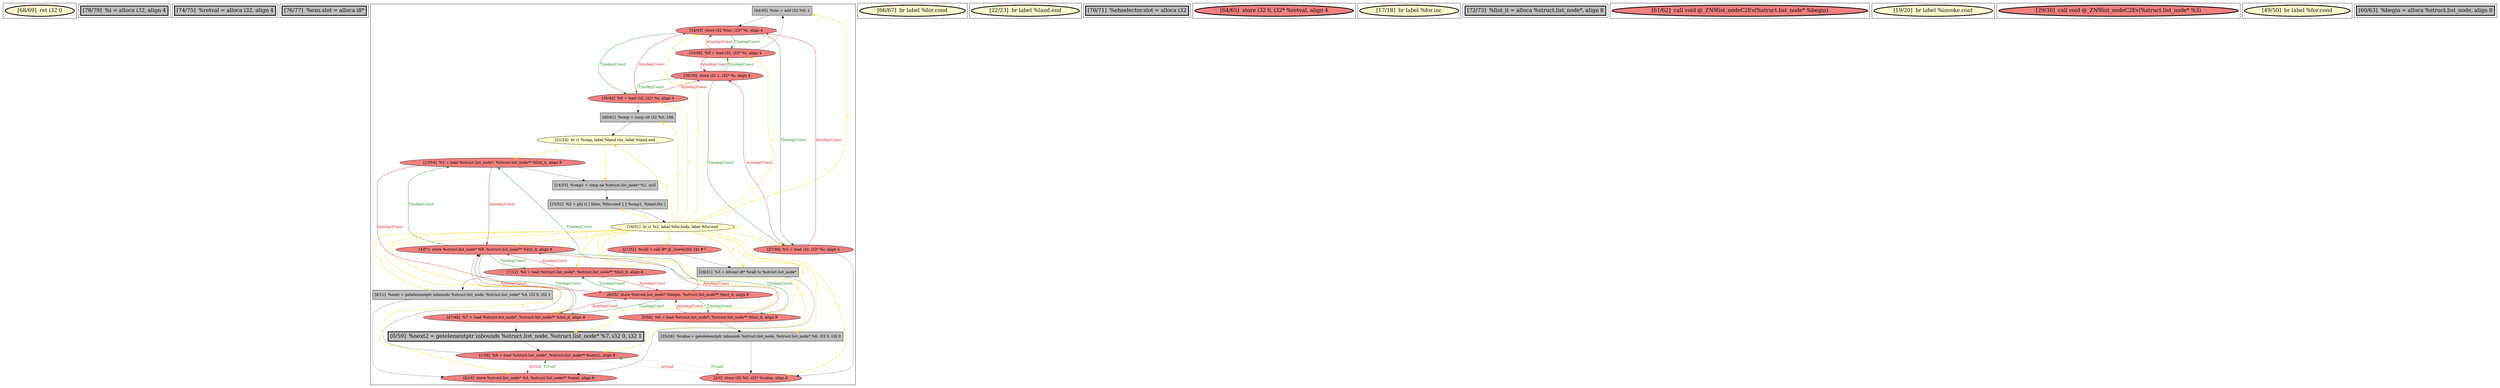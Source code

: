 
digraph G {





subgraph cluster15 {


node150 [penwidth=3.0,fontsize=20,fillcolor=lemonchiffon,label="[68/69]  ret i32 0",shape=ellipse,style=filled ]



}

subgraph cluster13 {


node148 [penwidth=3.0,fontsize=20,fillcolor=grey,label="[78/79]  %i = alloca i32, align 4",shape=rectangle,style=filled ]



}

subgraph cluster11 {


node146 [penwidth=3.0,fontsize=20,fillcolor=grey,label="[74/75]  %retval = alloca i32, align 4",shape=rectangle,style=filled ]



}

subgraph cluster10 {


node145 [penwidth=3.0,fontsize=20,fillcolor=grey,label="[76/77]  %exn.slot = alloca i8*",shape=rectangle,style=filled ]



}

subgraph cluster9 {


node144 [fillcolor=grey,label="[44/45]  %inc = add i32 %9, 1",shape=rectangle,style=filled ]
node143 [fillcolor=lightcoral,label="[34/43]  store i32 %inc, i32* %i, align 4",shape=ellipse,style=filled ]
node140 [fillcolor=grey,label="[40/41]  %cmp = icmp ult i32 %0, 100",shape=rectangle,style=filled ]
node138 [fillcolor=lightcoral,label="[36/39]  store i32 1, i32* %i, align 4",shape=ellipse,style=filled ]
node142 [fillcolor=lemonchiffon,label="[16/51]  br i1 %2, label %for.body, label %for.end",shape=ellipse,style=filled ]
node137 [fillcolor=lightcoral,label="[4/57]  store %struct.list_node* %8, %struct.list_node** %list_it, align 8",shape=ellipse,style=filled ]
node122 [fillcolor=lightcoral,label="[2/3]  store i32 %5, i32* %value, align 8",shape=ellipse,style=filled ]
node133 [fillcolor=lightcoral,label="[7/12]  %4 = load %struct.list_node*, %struct.list_node** %list_it, align 8",shape=ellipse,style=filled ]
node124 [fillcolor=lightcoral,label="[5/56]  %6 = load %struct.list_node*, %struct.list_node** %list_it, align 8",shape=ellipse,style=filled ]
node121 [fillcolor=grey,label="[25/26]  %value = getelementptr inbounds %struct.list_node, %struct.list_node* %6, i32 0, i32 0",shape=rectangle,style=filled ]
node136 [fillcolor=lemonchiffon,label="[21/24]  br i1 %cmp, label %land.rhs, label %land.end",shape=ellipse,style=filled ]
node129 [fillcolor=lightcoral,label="[33/46]  %9 = load i32, i32* %i, align 4",shape=ellipse,style=filled ]
node125 [fillcolor=lightcoral,label="[37/38]  %5 = load i32, i32* %i, align 4",shape=ellipse,style=filled ]
node130 [fillcolor=grey,label="[8/11]  %next = getelementptr inbounds %struct.list_node, %struct.list_node* %4, i32 0, i32 1",shape=rectangle,style=filled ]
node141 [fillcolor=grey,label="[28/31]  %3 = bitcast i8* %call to %struct.list_node*",shape=rectangle,style=filled ]
node139 [fillcolor=lightcoral,label="[35/42]  %0 = load i32, i32* %i, align 4",shape=ellipse,style=filled ]
node120 [fillcolor=lightcoral,label="[27/32]  %call = call i8* @_Znwm(i64 16) #7",shape=ellipse,style=filled ]
node123 [fillcolor=lightcoral,label="[1/58]  %8 = load %struct.list_node*, %struct.list_node** %next2, align 8",shape=ellipse,style=filled ]
node126 [fillcolor=lightcoral,label="[6/55]  store %struct.list_node* %begin, %struct.list_node** %list_it, align 8",shape=ellipse,style=filled ]
node127 [fillcolor=grey,label="[15/52]  %2 = phi i1 [ false, %for.cond ], [ %cmp1, %land.rhs ]",shape=rectangle,style=filled ]
node128 [fillcolor=lightcoral,label="[9/10]  store %struct.list_node* %3, %struct.list_node** %next, align 8",shape=ellipse,style=filled ]
node131 [fillcolor=lightcoral,label="[13/54]  %1 = load %struct.list_node*, %struct.list_node** %list_it, align 8",shape=ellipse,style=filled ]
node134 [fillcolor=lightcoral,label="[47/48]  %7 = load %struct.list_node*, %struct.list_node** %list_it, align 8",shape=ellipse,style=filled ]
node132 [penwidth=3.0,fontsize=20,fillcolor=grey,label="[0/59]  %next2 = getelementptr inbounds %struct.list_node, %struct.list_node* %7, i32 0, i32 1",shape=rectangle,style=filled ]
node135 [fillcolor=grey,label="[14/53]  %cmp1 = icmp ne %struct.list_node* %1, null",shape=rectangle,style=filled ]

node136->node135 [style=solid,color=gold,label="C",penwidth=1.0,fontcolor=gold ]
node136->node131 [style=solid,color=gold,label="C",penwidth=1.0,fontcolor=gold ]
node129->node138 [style=solid,color=firebrick3,label="A|indep|Const",penwidth=1.0,fontcolor=firebrick3 ]
node138->node129 [style=solid,color=forestgreen,label="T|indep|Const",penwidth=1.0,fontcolor=forestgreen ]
node134->node137 [style=solid,color=firebrick3,label="A|indep|Const",penwidth=1.0,fontcolor=firebrick3 ]
node142->node123 [style=solid,color=gold,label="C",penwidth=1.0,fontcolor=gold ]
node143->node129 [style=solid,color=forestgreen,label="T|indep|Const",penwidth=1.0,fontcolor=forestgreen ]
node142->node127 [style=solid,color=gold,label="C",penwidth=1.0,fontcolor=gold ]
node120->node141 [style=solid,color=black,label="",penwidth=0.5,fontcolor=black ]
node129->node144 [style=solid,color=black,label="",penwidth=0.5,fontcolor=black ]
node127->node142 [style=solid,color=black,label="",penwidth=0.5,fontcolor=black ]
node122->node123 [style=dotted,color=forestgreen,label="T|Conf",penwidth=1.0,fontcolor=forestgreen ]
node121->node122 [style=solid,color=black,label="",penwidth=0.5,fontcolor=black ]
node133->node137 [style=solid,color=firebrick3,label="A|indep|Const",penwidth=1.0,fontcolor=firebrick3 ]
node124->node121 [style=solid,color=black,label="",penwidth=0.5,fontcolor=black ]
node137->node124 [style=solid,color=forestgreen,label="T|indep|Const",penwidth=1.0,fontcolor=forestgreen ]
node124->node137 [style=solid,color=firebrick3,label="A|indep|Const",penwidth=1.0,fontcolor=firebrick3 ]
node131->node137 [style=solid,color=firebrick3,label="A|indep|Const",penwidth=1.0,fontcolor=firebrick3 ]
node129->node143 [style=solid,color=firebrick3,label="A|indep|Const",penwidth=1.0,fontcolor=firebrick3 ]
node131->node126 [style=solid,color=firebrick3,label="A|indep|Const",penwidth=1.0,fontcolor=firebrick3 ]
node126->node131 [style=solid,color=forestgreen,label="T|indep|Const",penwidth=1.0,fontcolor=forestgreen ]
node142->node133 [style=solid,color=gold,label="C",penwidth=1.0,fontcolor=gold ]
node142->node120 [style=solid,color=gold,label="C",penwidth=1.0,fontcolor=gold ]
node138->node139 [style=solid,color=forestgreen,label="T|indep|Const",penwidth=1.0,fontcolor=forestgreen ]
node142->node124 [style=solid,color=gold,label="C",penwidth=1.0,fontcolor=gold ]
node126->node134 [style=solid,color=forestgreen,label="T|indep|Const",penwidth=1.0,fontcolor=forestgreen ]
node142->node121 [style=solid,color=gold,label="C",penwidth=1.0,fontcolor=gold ]
node142->node139 [style=solid,color=gold,label="C",penwidth=1.0,fontcolor=gold ]
node125->node143 [style=solid,color=firebrick3,label="A|indep|Const",penwidth=1.0,fontcolor=firebrick3 ]
node123->node137 [style=solid,color=black,label="",penwidth=0.5,fontcolor=black ]
node125->node138 [style=solid,color=firebrick3,label="A|indep|Const",penwidth=1.0,fontcolor=firebrick3 ]
node133->node130 [style=solid,color=black,label="",penwidth=0.5,fontcolor=black ]
node137->node131 [style=solid,color=forestgreen,label="T|indep|Const",penwidth=1.0,fontcolor=forestgreen ]
node130->node128 [style=solid,color=black,label="",penwidth=0.5,fontcolor=black ]
node126->node133 [style=solid,color=forestgreen,label="T|indep|Const",penwidth=1.0,fontcolor=forestgreen ]
node123->node128 [style=dotted,color=firebrick3,label="A|Conf",penwidth=1.0,fontcolor=firebrick3 ]
node142->node134 [style=solid,color=gold,label="C",penwidth=1.0,fontcolor=gold ]
node142->node125 [style=solid,color=gold,label="C",penwidth=1.0,fontcolor=gold ]
node142->node144 [style=solid,color=gold,label="C",penwidth=1.0,fontcolor=gold ]
node137->node134 [style=solid,color=forestgreen,label="T|indep|Const",penwidth=1.0,fontcolor=forestgreen ]
node144->node143 [style=solid,color=black,label="",penwidth=0.5,fontcolor=black ]
node134->node132 [style=solid,color=black,label="",penwidth=0.5,fontcolor=black ]
node123->node122 [style=dotted,color=firebrick3,label="A|Conf",penwidth=1.0,fontcolor=firebrick3 ]
node142->node143 [style=solid,color=gold,label="C",penwidth=1.0,fontcolor=gold ]
node142->node136 [style=solid,color=gold,label="C",penwidth=1.0,fontcolor=gold ]
node142->node141 [style=solid,color=gold,label="C",penwidth=1.0,fontcolor=gold ]
node128->node123 [style=dotted,color=forestgreen,label="T|Conf",penwidth=1.0,fontcolor=forestgreen ]
node142->node140 [style=solid,color=gold,label="C",penwidth=1.0,fontcolor=gold ]
node125->node122 [style=solid,color=black,label="",penwidth=0.5,fontcolor=black ]
node142->node137 [style=solid,color=gold,label="C",penwidth=1.0,fontcolor=gold ]
node142->node122 [style=solid,color=gold,label="C",penwidth=1.0,fontcolor=gold ]
node142->node130 [style=solid,color=gold,label="C",penwidth=1.0,fontcolor=gold ]
node142->node132 [style=solid,color=gold,label="C",penwidth=1.0,fontcolor=gold ]
node131->node135 [style=solid,color=black,label="",penwidth=0.5,fontcolor=black ]
node132->node123 [style=solid,color=black,label="",penwidth=0.5,fontcolor=black ]
node126->node124 [style=solid,color=forestgreen,label="T|indep|Const",penwidth=1.0,fontcolor=forestgreen ]
node143->node139 [style=solid,color=forestgreen,label="T|indep|Const",penwidth=1.0,fontcolor=forestgreen ]
node137->node133 [style=solid,color=forestgreen,label="T|indep|Const",penwidth=1.0,fontcolor=forestgreen ]
node142->node129 [style=solid,color=gold,label="C",penwidth=1.0,fontcolor=gold ]
node139->node143 [style=solid,color=firebrick3,label="A|indep|Const",penwidth=1.0,fontcolor=firebrick3 ]
node135->node127 [style=solid,color=black,label="",penwidth=0.5,fontcolor=black ]
node124->node126 [style=solid,color=firebrick3,label="A|indep|Const",penwidth=1.0,fontcolor=firebrick3 ]
node139->node138 [style=solid,color=firebrick3,label="A|indep|Const",penwidth=1.0,fontcolor=firebrick3 ]
node138->node125 [style=solid,color=forestgreen,label="T|indep|Const",penwidth=1.0,fontcolor=forestgreen ]
node134->node126 [style=solid,color=firebrick3,label="A|indep|Const",penwidth=1.0,fontcolor=firebrick3 ]
node140->node136 [style=solid,color=black,label="",penwidth=0.5,fontcolor=black ]
node143->node125 [style=solid,color=forestgreen,label="T|indep|Const",penwidth=1.0,fontcolor=forestgreen ]
node142->node128 [style=solid,color=gold,label="C",penwidth=1.0,fontcolor=gold ]
node142->node142 [style=solid,color=gold,label="C",penwidth=1.0,fontcolor=gold ]
node141->node128 [style=solid,color=black,label="",penwidth=0.5,fontcolor=black ]
node133->node126 [style=solid,color=firebrick3,label="A|indep|Const",penwidth=1.0,fontcolor=firebrick3 ]
node139->node140 [style=solid,color=black,label="",penwidth=0.5,fontcolor=black ]


}

subgraph cluster8 {


node119 [penwidth=3.0,fontsize=20,fillcolor=lemonchiffon,label="[66/67]  br label %for.cond",shape=ellipse,style=filled ]



}

subgraph cluster7 {


node118 [penwidth=3.0,fontsize=20,fillcolor=lemonchiffon,label="[22/23]  br label %land.end",shape=ellipse,style=filled ]



}

subgraph cluster14 {


node149 [penwidth=3.0,fontsize=20,fillcolor=grey,label="[70/71]  %ehselector.slot = alloca i32",shape=rectangle,style=filled ]



}

subgraph cluster6 {


node117 [penwidth=3.0,fontsize=20,fillcolor=lightcoral,label="[64/65]  store i32 0, i32* %retval, align 4",shape=ellipse,style=filled ]



}

subgraph cluster0 {


node111 [penwidth=3.0,fontsize=20,fillcolor=lemonchiffon,label="[17/18]  br label %for.inc",shape=ellipse,style=filled ]



}

subgraph cluster12 {


node147 [penwidth=3.0,fontsize=20,fillcolor=grey,label="[72/73]  %list_it = alloca %struct.list_node*, align 8",shape=rectangle,style=filled ]



}

subgraph cluster5 {


node116 [penwidth=3.0,fontsize=20,fillcolor=lightcoral,label="[61/62]  call void @_ZN9list_nodeC2Ev(%struct.list_node* %begin)",shape=ellipse,style=filled ]



}

subgraph cluster1 {


node112 [penwidth=3.0,fontsize=20,fillcolor=lemonchiffon,label="[19/20]  br label %invoke.cont",shape=ellipse,style=filled ]



}

subgraph cluster2 {


node113 [penwidth=3.0,fontsize=20,fillcolor=lightcoral,label="[29/30]  call void @_ZN9list_nodeC2Ev(%struct.list_node* %3)",shape=ellipse,style=filled ]



}

subgraph cluster3 {


node114 [penwidth=3.0,fontsize=20,fillcolor=lemonchiffon,label="[49/50]  br label %for.cond",shape=ellipse,style=filled ]



}

subgraph cluster4 {


node115 [penwidth=3.0,fontsize=20,fillcolor=grey,label="[60/63]  %begin = alloca %struct.list_node, align 8",shape=rectangle,style=filled ]



}

}
